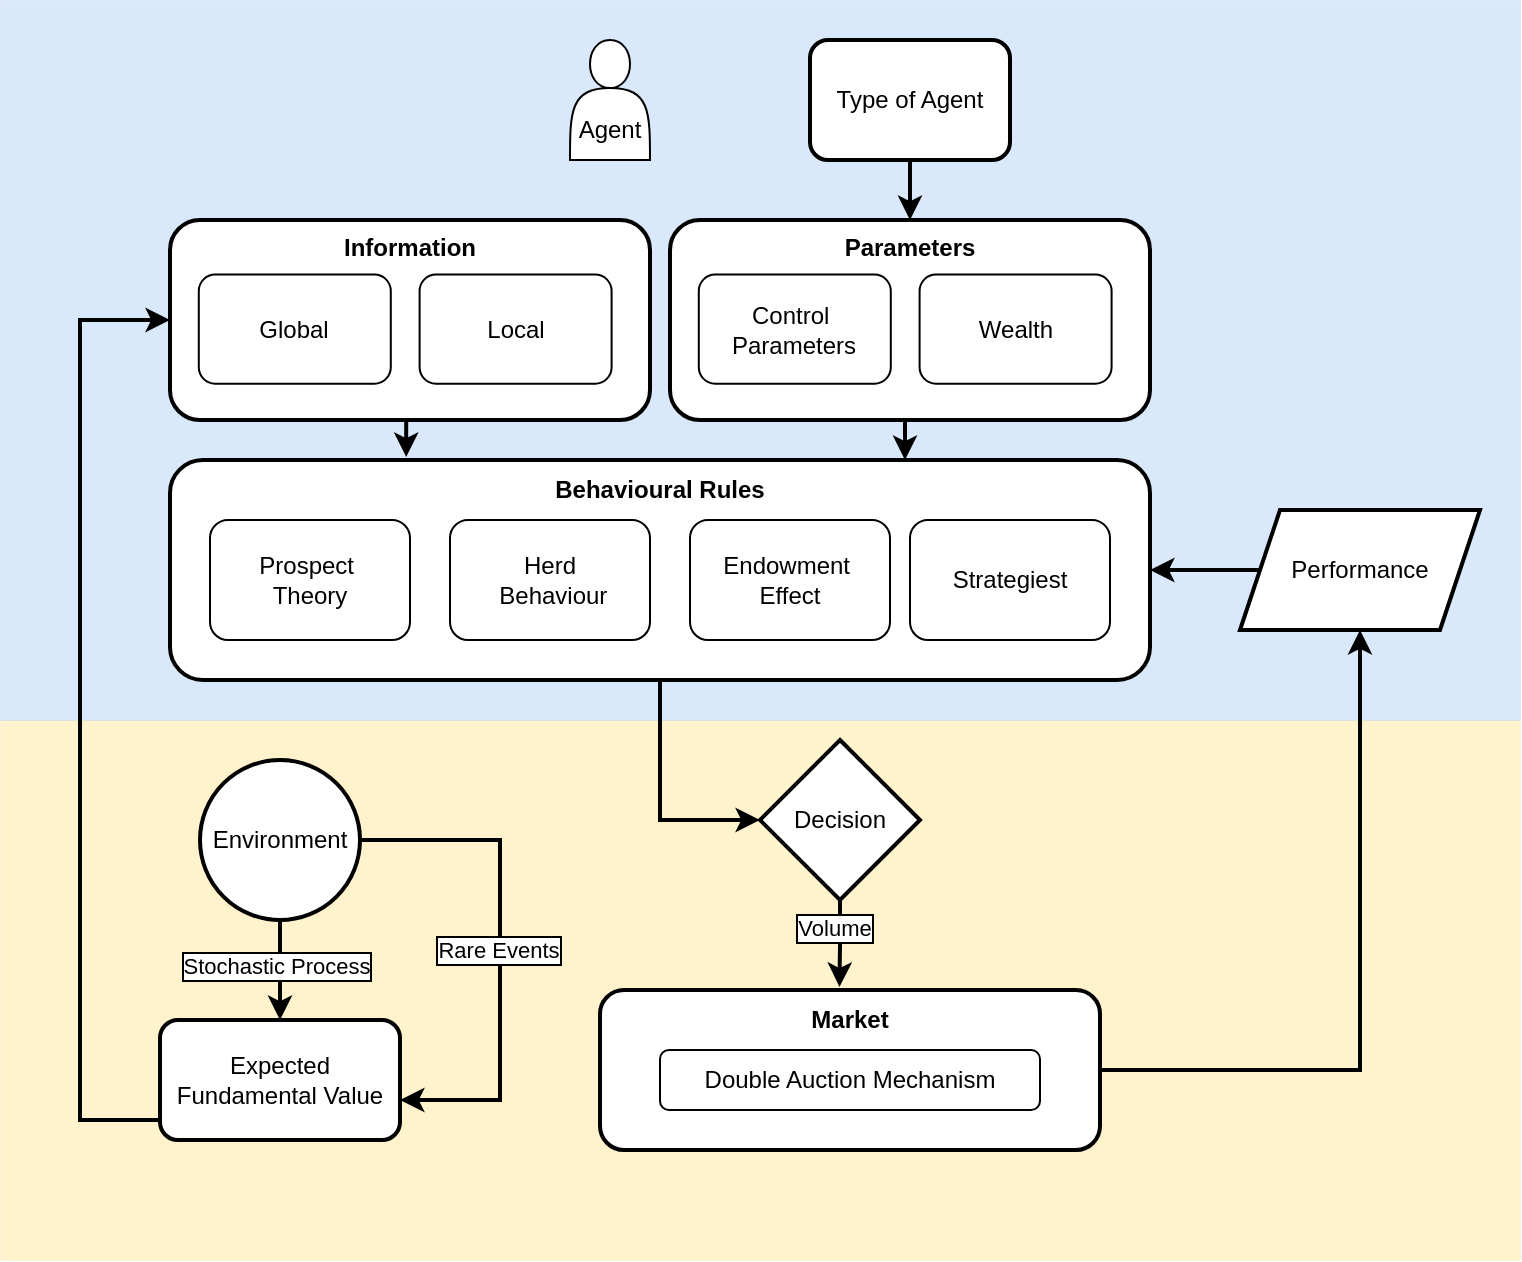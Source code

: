 <mxfile version="27.0.9">
  <diagram name="Page-1" id="KlvJ_ZtWi_6_skd0xNUw">
    <mxGraphModel dx="1131" dy="766" grid="1" gridSize="10" guides="1" tooltips="1" connect="1" arrows="1" fold="1" page="1" pageScale="1" pageWidth="3300" pageHeight="4681" math="0" shadow="0">
      <root>
        <mxCell id="0" />
        <mxCell id="1" parent="0" />
        <mxCell id="P7tqT8L9XZV6D_eayMBz-135" value="" style="rounded=0;whiteSpace=wrap;html=1;fillColor=#fff2cc;strokeColor=#d6b656;strokeWidth=0;" vertex="1" parent="1">
          <mxGeometry x="190" y="400" width="760" height="270" as="geometry" />
        </mxCell>
        <mxCell id="P7tqT8L9XZV6D_eayMBz-134" value="" style="rounded=0;whiteSpace=wrap;html=1;fillColor=#dae8fc;strokeColor=#6c8ebf;labelBorderColor=none;strokeWidth=0;" vertex="1" parent="1">
          <mxGeometry x="190" y="40" width="760" height="360" as="geometry" />
        </mxCell>
        <mxCell id="P7tqT8L9XZV6D_eayMBz-78" value="" style="group" vertex="1" connectable="0" parent="1">
          <mxGeometry x="275" y="270" width="490" height="110" as="geometry" />
        </mxCell>
        <mxCell id="P7tqT8L9XZV6D_eayMBz-61" value="" style="rounded=1;whiteSpace=wrap;html=1;strokeWidth=2;" vertex="1" parent="P7tqT8L9XZV6D_eayMBz-78">
          <mxGeometry width="490" height="110" as="geometry" />
        </mxCell>
        <mxCell id="P7tqT8L9XZV6D_eayMBz-67" value="Behavioural Rules" style="text;html=1;align=center;verticalAlign=middle;whiteSpace=wrap;rounded=0;fontStyle=1" vertex="1" parent="P7tqT8L9XZV6D_eayMBz-78">
          <mxGeometry x="175" width="140" height="30" as="geometry" />
        </mxCell>
        <mxCell id="P7tqT8L9XZV6D_eayMBz-69" value="Prospect&amp;nbsp;&lt;div&gt;Theory&lt;/div&gt;" style="rounded=1;whiteSpace=wrap;html=1;" vertex="1" parent="P7tqT8L9XZV6D_eayMBz-78">
          <mxGeometry x="20" y="30" width="100" height="60" as="geometry" />
        </mxCell>
        <mxCell id="P7tqT8L9XZV6D_eayMBz-70" value="Herd&lt;div&gt;&amp;nbsp;Behaviour&lt;/div&gt;" style="rounded=1;whiteSpace=wrap;html=1;" vertex="1" parent="P7tqT8L9XZV6D_eayMBz-78">
          <mxGeometry x="140" y="30" width="100" height="60" as="geometry" />
        </mxCell>
        <mxCell id="P7tqT8L9XZV6D_eayMBz-71" value="Endowment&amp;nbsp;&lt;div&gt;Effect&lt;/div&gt;" style="rounded=1;whiteSpace=wrap;html=1;" vertex="1" parent="P7tqT8L9XZV6D_eayMBz-78">
          <mxGeometry x="260" y="30" width="100" height="60" as="geometry" />
        </mxCell>
        <mxCell id="P7tqT8L9XZV6D_eayMBz-72" value="Strategiest" style="rounded=1;whiteSpace=wrap;html=1;" vertex="1" parent="P7tqT8L9XZV6D_eayMBz-78">
          <mxGeometry x="370" y="30" width="100" height="60" as="geometry" />
        </mxCell>
        <mxCell id="P7tqT8L9XZV6D_eayMBz-80" value="" style="group" vertex="1" connectable="0" parent="1">
          <mxGeometry x="525" y="150" width="240" height="100" as="geometry" />
        </mxCell>
        <mxCell id="P7tqT8L9XZV6D_eayMBz-59" value="" style="rounded=1;whiteSpace=wrap;html=1;strokeWidth=2;" vertex="1" parent="P7tqT8L9XZV6D_eayMBz-80">
          <mxGeometry width="240" height="100" as="geometry" />
        </mxCell>
        <mxCell id="P7tqT8L9XZV6D_eayMBz-55" value="Control&amp;nbsp;&lt;div&gt;Parameters&lt;/div&gt;" style="rounded=1;whiteSpace=wrap;html=1;" vertex="1" parent="P7tqT8L9XZV6D_eayMBz-80">
          <mxGeometry x="14.4" y="27.273" width="96" height="54.545" as="geometry" />
        </mxCell>
        <mxCell id="P7tqT8L9XZV6D_eayMBz-56" value="Wealth" style="rounded=1;whiteSpace=wrap;html=1;" vertex="1" parent="P7tqT8L9XZV6D_eayMBz-80">
          <mxGeometry x="124.8" y="27.273" width="96" height="54.545" as="geometry" />
        </mxCell>
        <mxCell id="P7tqT8L9XZV6D_eayMBz-60" value="Parameters" style="text;html=1;align=center;verticalAlign=middle;whiteSpace=wrap;rounded=0;fontStyle=1" vertex="1" parent="P7tqT8L9XZV6D_eayMBz-80">
          <mxGeometry x="91.2" width="57.6" height="27.273" as="geometry" />
        </mxCell>
        <mxCell id="P7tqT8L9XZV6D_eayMBz-121" style="edgeStyle=orthogonalEdgeStyle;rounded=0;orthogonalLoop=1;jettySize=auto;html=1;exitX=0.5;exitY=1;exitDx=0;exitDy=0;entryX=0.5;entryY=0;entryDx=0;entryDy=0;strokeWidth=2;" edge="1" parent="1" source="P7tqT8L9XZV6D_eayMBz-82" target="P7tqT8L9XZV6D_eayMBz-60">
          <mxGeometry relative="1" as="geometry" />
        </mxCell>
        <mxCell id="P7tqT8L9XZV6D_eayMBz-82" value="Type of Agent" style="rounded=1;whiteSpace=wrap;html=1;strokeWidth=2;" vertex="1" parent="1">
          <mxGeometry x="595" y="60" width="100" height="60" as="geometry" />
        </mxCell>
        <mxCell id="P7tqT8L9XZV6D_eayMBz-90" value="Decision" style="rhombus;whiteSpace=wrap;html=1;strokeWidth=2;" vertex="1" parent="1">
          <mxGeometry x="570" y="410" width="80" height="80" as="geometry" />
        </mxCell>
        <mxCell id="P7tqT8L9XZV6D_eayMBz-101" value="" style="group" vertex="1" connectable="0" parent="1">
          <mxGeometry x="275" y="150" width="240" height="100" as="geometry" />
        </mxCell>
        <mxCell id="P7tqT8L9XZV6D_eayMBz-102" value="" style="rounded=1;whiteSpace=wrap;html=1;strokeWidth=2;" vertex="1" parent="P7tqT8L9XZV6D_eayMBz-101">
          <mxGeometry width="240" height="100" as="geometry" />
        </mxCell>
        <mxCell id="P7tqT8L9XZV6D_eayMBz-103" value="Global" style="rounded=1;whiteSpace=wrap;html=1;" vertex="1" parent="P7tqT8L9XZV6D_eayMBz-101">
          <mxGeometry x="14.4" y="27.273" width="96" height="54.545" as="geometry" />
        </mxCell>
        <mxCell id="P7tqT8L9XZV6D_eayMBz-104" value="Local" style="rounded=1;whiteSpace=wrap;html=1;" vertex="1" parent="P7tqT8L9XZV6D_eayMBz-101">
          <mxGeometry x="124.8" y="27.273" width="96" height="54.545" as="geometry" />
        </mxCell>
        <mxCell id="P7tqT8L9XZV6D_eayMBz-105" value="Information" style="text;html=1;align=center;verticalAlign=middle;whiteSpace=wrap;rounded=0;fontStyle=1" vertex="1" parent="P7tqT8L9XZV6D_eayMBz-101">
          <mxGeometry x="91.2" width="57.6" height="27.273" as="geometry" />
        </mxCell>
        <mxCell id="P7tqT8L9XZV6D_eayMBz-133" style="edgeStyle=orthogonalEdgeStyle;rounded=0;orthogonalLoop=1;jettySize=auto;html=1;exitX=0;exitY=0.5;exitDx=0;exitDy=0;entryX=1;entryY=0.5;entryDx=0;entryDy=0;strokeWidth=2;" edge="1" parent="1" source="P7tqT8L9XZV6D_eayMBz-108" target="P7tqT8L9XZV6D_eayMBz-61">
          <mxGeometry relative="1" as="geometry" />
        </mxCell>
        <mxCell id="P7tqT8L9XZV6D_eayMBz-108" value="Performance" style="shape=parallelogram;perimeter=parallelogramPerimeter;whiteSpace=wrap;html=1;fixedSize=1;strokeWidth=2;" vertex="1" parent="1">
          <mxGeometry x="810" y="295" width="120" height="60" as="geometry" />
        </mxCell>
        <mxCell id="P7tqT8L9XZV6D_eayMBz-109" value="" style="group" vertex="1" connectable="0" parent="1">
          <mxGeometry x="490" y="535" width="250" height="90" as="geometry" />
        </mxCell>
        <mxCell id="P7tqT8L9XZV6D_eayMBz-91" value="" style="rounded=1;whiteSpace=wrap;html=1;strokeWidth=2;" vertex="1" parent="P7tqT8L9XZV6D_eayMBz-109">
          <mxGeometry width="250" height="80" as="geometry" />
        </mxCell>
        <mxCell id="P7tqT8L9XZV6D_eayMBz-94" value="Double Auction Mechanism" style="rounded=1;whiteSpace=wrap;html=1;" vertex="1" parent="P7tqT8L9XZV6D_eayMBz-109">
          <mxGeometry x="30" y="30" width="190" height="30" as="geometry" />
        </mxCell>
        <mxCell id="P7tqT8L9XZV6D_eayMBz-95" value="Market" style="text;html=1;align=center;verticalAlign=middle;whiteSpace=wrap;rounded=0;fontStyle=1" vertex="1" parent="P7tqT8L9XZV6D_eayMBz-109">
          <mxGeometry x="65" width="120" height="30" as="geometry" />
        </mxCell>
        <mxCell id="P7tqT8L9XZV6D_eayMBz-97" style="edgeStyle=orthogonalEdgeStyle;rounded=0;orthogonalLoop=1;jettySize=auto;html=1;exitX=0.5;exitY=1;exitDx=0;exitDy=0;" edge="1" parent="P7tqT8L9XZV6D_eayMBz-109" source="P7tqT8L9XZV6D_eayMBz-91" target="P7tqT8L9XZV6D_eayMBz-91">
          <mxGeometry relative="1" as="geometry" />
        </mxCell>
        <mxCell id="P7tqT8L9XZV6D_eayMBz-107" style="edgeStyle=orthogonalEdgeStyle;rounded=0;orthogonalLoop=1;jettySize=auto;html=1;exitX=0.5;exitY=1;exitDx=0;exitDy=0;" edge="1" parent="P7tqT8L9XZV6D_eayMBz-109" source="P7tqT8L9XZV6D_eayMBz-91" target="P7tqT8L9XZV6D_eayMBz-91">
          <mxGeometry relative="1" as="geometry" />
        </mxCell>
        <mxCell id="P7tqT8L9XZV6D_eayMBz-113" style="edgeStyle=orthogonalEdgeStyle;rounded=0;orthogonalLoop=1;jettySize=auto;html=1;exitX=0.5;exitY=1;exitDx=0;exitDy=0;strokeWidth=2;" edge="1" parent="1" source="P7tqT8L9XZV6D_eayMBz-110" target="P7tqT8L9XZV6D_eayMBz-111">
          <mxGeometry relative="1" as="geometry" />
        </mxCell>
        <mxCell id="P7tqT8L9XZV6D_eayMBz-114" value="Stochastic Process" style="edgeLabel;html=1;align=center;verticalAlign=middle;resizable=0;points=[];labelBorderColor=default;" vertex="1" connectable="0" parent="P7tqT8L9XZV6D_eayMBz-113">
          <mxGeometry x="-0.092" y="-2" relative="1" as="geometry">
            <mxPoint as="offset" />
          </mxGeometry>
        </mxCell>
        <mxCell id="P7tqT8L9XZV6D_eayMBz-110" value="Environment" style="ellipse;whiteSpace=wrap;html=1;aspect=fixed;strokeWidth=2;" vertex="1" parent="1">
          <mxGeometry x="290" y="420" width="80" height="80" as="geometry" />
        </mxCell>
        <mxCell id="P7tqT8L9XZV6D_eayMBz-112" style="edgeStyle=orthogonalEdgeStyle;rounded=0;orthogonalLoop=1;jettySize=auto;html=1;exitX=0;exitY=0.5;exitDx=0;exitDy=0;entryX=0;entryY=0.5;entryDx=0;entryDy=0;strokeWidth=2;" edge="1" parent="1" source="P7tqT8L9XZV6D_eayMBz-111" target="P7tqT8L9XZV6D_eayMBz-102">
          <mxGeometry relative="1" as="geometry">
            <Array as="points">
              <mxPoint x="230" y="600" />
              <mxPoint x="230" y="200" />
            </Array>
          </mxGeometry>
        </mxCell>
        <mxCell id="P7tqT8L9XZV6D_eayMBz-111" value="Expected Fundamental Value" style="rounded=1;whiteSpace=wrap;html=1;strokeWidth=2;" vertex="1" parent="1">
          <mxGeometry x="270" y="550" width="120" height="60" as="geometry" />
        </mxCell>
        <mxCell id="P7tqT8L9XZV6D_eayMBz-116" style="edgeStyle=orthogonalEdgeStyle;rounded=0;orthogonalLoop=1;jettySize=auto;html=1;exitX=1;exitY=0.5;exitDx=0;exitDy=0;entryX=1;entryY=0.667;entryDx=0;entryDy=0;entryPerimeter=0;strokeWidth=2;" edge="1" parent="1" source="P7tqT8L9XZV6D_eayMBz-110" target="P7tqT8L9XZV6D_eayMBz-111">
          <mxGeometry relative="1" as="geometry">
            <Array as="points">
              <mxPoint x="440" y="460" />
              <mxPoint x="440" y="590" />
            </Array>
          </mxGeometry>
        </mxCell>
        <mxCell id="P7tqT8L9XZV6D_eayMBz-119" value="Rare Events" style="edgeLabel;html=1;align=center;verticalAlign=middle;resizable=0;points=[];labelBorderColor=default;" vertex="1" connectable="0" parent="P7tqT8L9XZV6D_eayMBz-116">
          <mxGeometry x="-0.0" y="-1" relative="1" as="geometry">
            <mxPoint as="offset" />
          </mxGeometry>
        </mxCell>
        <mxCell id="P7tqT8L9XZV6D_eayMBz-122" style="edgeStyle=orthogonalEdgeStyle;rounded=0;orthogonalLoop=1;jettySize=auto;html=1;exitX=0.5;exitY=1;exitDx=0;exitDy=0;entryX=0.241;entryY=-0.014;entryDx=0;entryDy=0;entryPerimeter=0;strokeWidth=2;" edge="1" parent="1" source="P7tqT8L9XZV6D_eayMBz-102" target="P7tqT8L9XZV6D_eayMBz-61">
          <mxGeometry relative="1" as="geometry" />
        </mxCell>
        <mxCell id="P7tqT8L9XZV6D_eayMBz-123" style="edgeStyle=orthogonalEdgeStyle;rounded=0;orthogonalLoop=1;jettySize=auto;html=1;exitX=0.5;exitY=1;exitDx=0;exitDy=0;entryX=0.75;entryY=0;entryDx=0;entryDy=0;strokeWidth=2;" edge="1" parent="1" source="P7tqT8L9XZV6D_eayMBz-59" target="P7tqT8L9XZV6D_eayMBz-61">
          <mxGeometry relative="1" as="geometry" />
        </mxCell>
        <mxCell id="P7tqT8L9XZV6D_eayMBz-124" style="edgeStyle=orthogonalEdgeStyle;rounded=0;orthogonalLoop=1;jettySize=auto;html=1;exitX=0.5;exitY=1;exitDx=0;exitDy=0;entryX=0;entryY=0.5;entryDx=0;entryDy=0;strokeWidth=2;" edge="1" parent="1" source="P7tqT8L9XZV6D_eayMBz-61" target="P7tqT8L9XZV6D_eayMBz-90">
          <mxGeometry relative="1" as="geometry">
            <Array as="points">
              <mxPoint x="520" y="450" />
            </Array>
          </mxGeometry>
        </mxCell>
        <mxCell id="P7tqT8L9XZV6D_eayMBz-125" style="edgeStyle=orthogonalEdgeStyle;rounded=0;orthogonalLoop=1;jettySize=auto;html=1;exitX=0.5;exitY=1;exitDx=0;exitDy=0;entryX=0.456;entryY=-0.052;entryDx=0;entryDy=0;entryPerimeter=0;strokeWidth=2;" edge="1" parent="1" source="P7tqT8L9XZV6D_eayMBz-90" target="P7tqT8L9XZV6D_eayMBz-95">
          <mxGeometry relative="1" as="geometry" />
        </mxCell>
        <mxCell id="P7tqT8L9XZV6D_eayMBz-130" value="Volume" style="edgeLabel;html=1;align=center;verticalAlign=middle;resizable=0;points=[];labelBorderColor=default;" vertex="1" connectable="0" parent="P7tqT8L9XZV6D_eayMBz-125">
          <mxGeometry x="-0.429" y="-3" relative="1" as="geometry">
            <mxPoint y="1" as="offset" />
          </mxGeometry>
        </mxCell>
        <mxCell id="P7tqT8L9XZV6D_eayMBz-132" style="edgeStyle=orthogonalEdgeStyle;rounded=0;orthogonalLoop=1;jettySize=auto;html=1;exitX=1;exitY=0.5;exitDx=0;exitDy=0;entryX=0.5;entryY=1;entryDx=0;entryDy=0;strokeWidth=2;" edge="1" parent="1" source="P7tqT8L9XZV6D_eayMBz-91" target="P7tqT8L9XZV6D_eayMBz-108">
          <mxGeometry relative="1" as="geometry" />
        </mxCell>
        <mxCell id="P7tqT8L9XZV6D_eayMBz-137" value="&lt;div&gt;&lt;br&gt;&lt;/div&gt;&lt;div&gt;&lt;br&gt;&lt;/div&gt;&lt;div&gt;Agent&lt;/div&gt;" style="shape=actor;whiteSpace=wrap;html=1;" vertex="1" parent="1">
          <mxGeometry x="475" y="60" width="40" height="60" as="geometry" />
        </mxCell>
      </root>
    </mxGraphModel>
  </diagram>
</mxfile>
